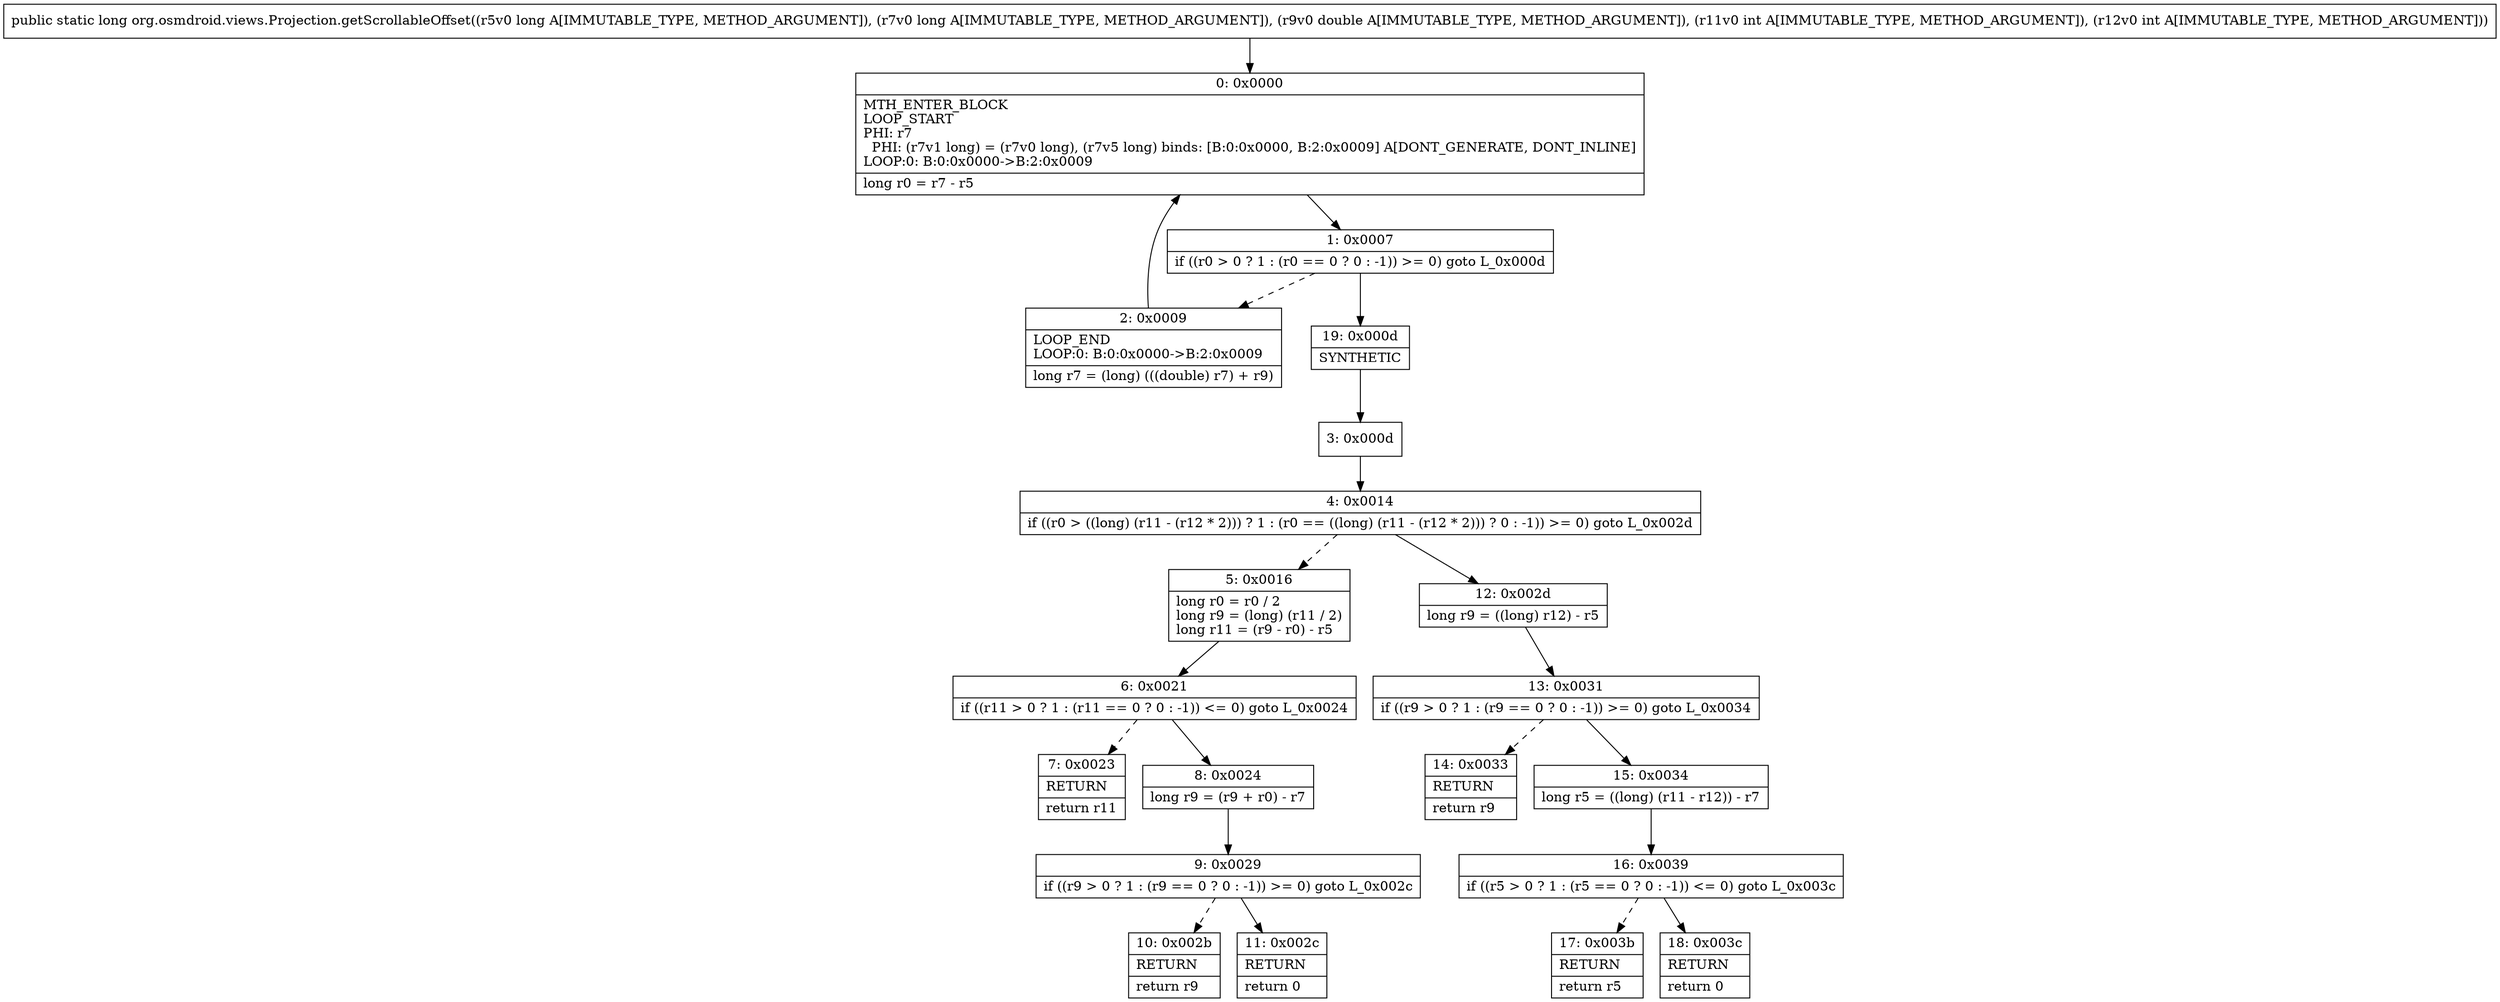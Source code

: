 digraph "CFG fororg.osmdroid.views.Projection.getScrollableOffset(JJDII)J" {
Node_0 [shape=record,label="{0\:\ 0x0000|MTH_ENTER_BLOCK\lLOOP_START\lPHI: r7 \l  PHI: (r7v1 long) = (r7v0 long), (r7v5 long) binds: [B:0:0x0000, B:2:0x0009] A[DONT_GENERATE, DONT_INLINE]\lLOOP:0: B:0:0x0000\-\>B:2:0x0009\l|long r0 = r7 \- r5\l}"];
Node_1 [shape=record,label="{1\:\ 0x0007|if ((r0 \> 0 ? 1 : (r0 == 0 ? 0 : \-1)) \>= 0) goto L_0x000d\l}"];
Node_2 [shape=record,label="{2\:\ 0x0009|LOOP_END\lLOOP:0: B:0:0x0000\-\>B:2:0x0009\l|long r7 = (long) (((double) r7) + r9)\l}"];
Node_3 [shape=record,label="{3\:\ 0x000d}"];
Node_4 [shape=record,label="{4\:\ 0x0014|if ((r0 \> ((long) (r11 \- (r12 * 2))) ? 1 : (r0 == ((long) (r11 \- (r12 * 2))) ? 0 : \-1)) \>= 0) goto L_0x002d\l}"];
Node_5 [shape=record,label="{5\:\ 0x0016|long r0 = r0 \/ 2\llong r9 = (long) (r11 \/ 2)\llong r11 = (r9 \- r0) \- r5\l}"];
Node_6 [shape=record,label="{6\:\ 0x0021|if ((r11 \> 0 ? 1 : (r11 == 0 ? 0 : \-1)) \<= 0) goto L_0x0024\l}"];
Node_7 [shape=record,label="{7\:\ 0x0023|RETURN\l|return r11\l}"];
Node_8 [shape=record,label="{8\:\ 0x0024|long r9 = (r9 + r0) \- r7\l}"];
Node_9 [shape=record,label="{9\:\ 0x0029|if ((r9 \> 0 ? 1 : (r9 == 0 ? 0 : \-1)) \>= 0) goto L_0x002c\l}"];
Node_10 [shape=record,label="{10\:\ 0x002b|RETURN\l|return r9\l}"];
Node_11 [shape=record,label="{11\:\ 0x002c|RETURN\l|return 0\l}"];
Node_12 [shape=record,label="{12\:\ 0x002d|long r9 = ((long) r12) \- r5\l}"];
Node_13 [shape=record,label="{13\:\ 0x0031|if ((r9 \> 0 ? 1 : (r9 == 0 ? 0 : \-1)) \>= 0) goto L_0x0034\l}"];
Node_14 [shape=record,label="{14\:\ 0x0033|RETURN\l|return r9\l}"];
Node_15 [shape=record,label="{15\:\ 0x0034|long r5 = ((long) (r11 \- r12)) \- r7\l}"];
Node_16 [shape=record,label="{16\:\ 0x0039|if ((r5 \> 0 ? 1 : (r5 == 0 ? 0 : \-1)) \<= 0) goto L_0x003c\l}"];
Node_17 [shape=record,label="{17\:\ 0x003b|RETURN\l|return r5\l}"];
Node_18 [shape=record,label="{18\:\ 0x003c|RETURN\l|return 0\l}"];
Node_19 [shape=record,label="{19\:\ 0x000d|SYNTHETIC\l}"];
MethodNode[shape=record,label="{public static long org.osmdroid.views.Projection.getScrollableOffset((r5v0 long A[IMMUTABLE_TYPE, METHOD_ARGUMENT]), (r7v0 long A[IMMUTABLE_TYPE, METHOD_ARGUMENT]), (r9v0 double A[IMMUTABLE_TYPE, METHOD_ARGUMENT]), (r11v0 int A[IMMUTABLE_TYPE, METHOD_ARGUMENT]), (r12v0 int A[IMMUTABLE_TYPE, METHOD_ARGUMENT])) }"];
MethodNode -> Node_0;
Node_0 -> Node_1;
Node_1 -> Node_2[style=dashed];
Node_1 -> Node_19;
Node_2 -> Node_0;
Node_3 -> Node_4;
Node_4 -> Node_5[style=dashed];
Node_4 -> Node_12;
Node_5 -> Node_6;
Node_6 -> Node_7[style=dashed];
Node_6 -> Node_8;
Node_8 -> Node_9;
Node_9 -> Node_10[style=dashed];
Node_9 -> Node_11;
Node_12 -> Node_13;
Node_13 -> Node_14[style=dashed];
Node_13 -> Node_15;
Node_15 -> Node_16;
Node_16 -> Node_17[style=dashed];
Node_16 -> Node_18;
Node_19 -> Node_3;
}

